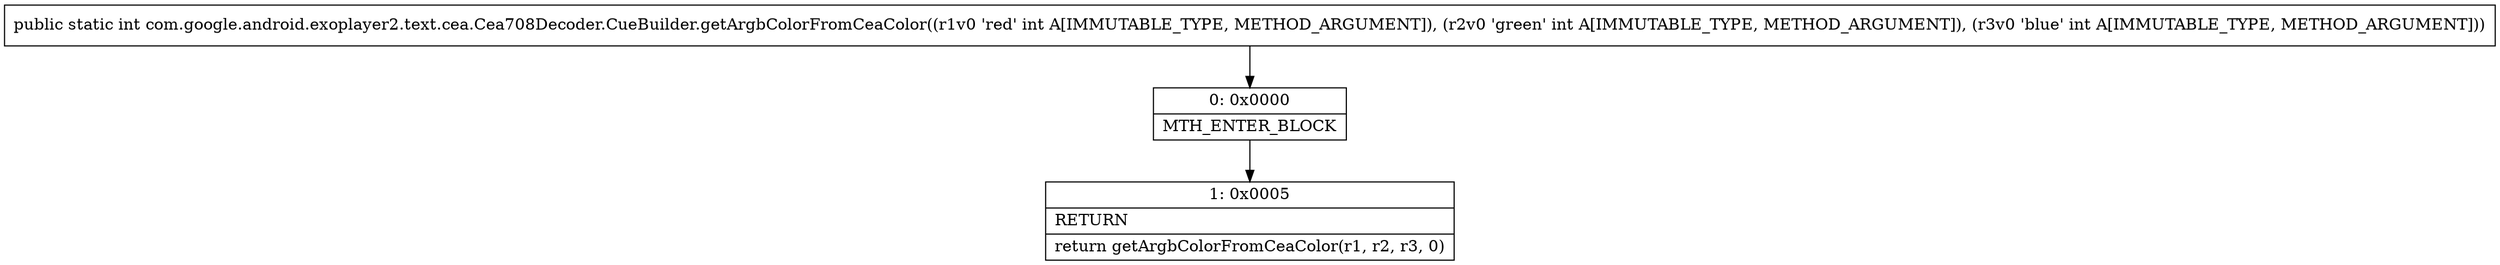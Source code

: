 digraph "CFG forcom.google.android.exoplayer2.text.cea.Cea708Decoder.CueBuilder.getArgbColorFromCeaColor(III)I" {
Node_0 [shape=record,label="{0\:\ 0x0000|MTH_ENTER_BLOCK\l}"];
Node_1 [shape=record,label="{1\:\ 0x0005|RETURN\l|return getArgbColorFromCeaColor(r1, r2, r3, 0)\l}"];
MethodNode[shape=record,label="{public static int com.google.android.exoplayer2.text.cea.Cea708Decoder.CueBuilder.getArgbColorFromCeaColor((r1v0 'red' int A[IMMUTABLE_TYPE, METHOD_ARGUMENT]), (r2v0 'green' int A[IMMUTABLE_TYPE, METHOD_ARGUMENT]), (r3v0 'blue' int A[IMMUTABLE_TYPE, METHOD_ARGUMENT])) }"];
MethodNode -> Node_0;
Node_0 -> Node_1;
}

